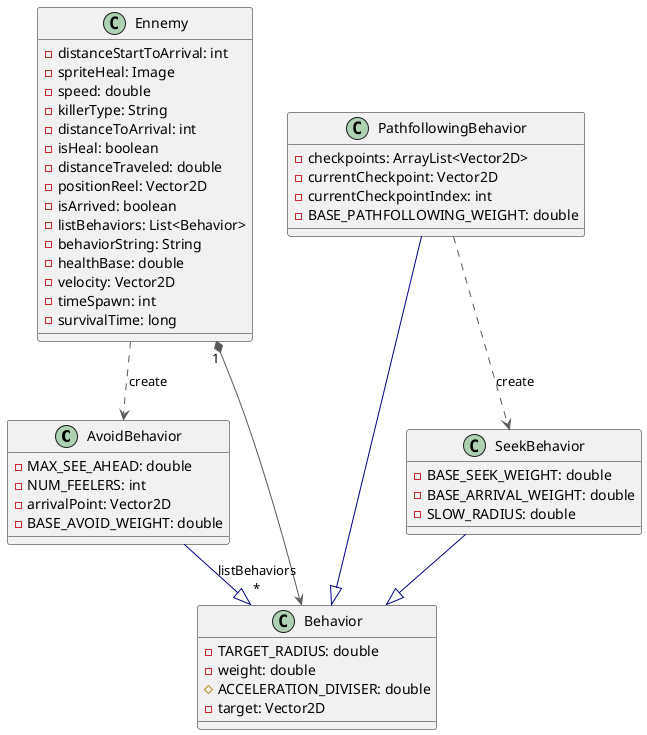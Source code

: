 @startuml


class AvoidBehavior {
  - MAX_SEE_AHEAD: double
  - NUM_FEELERS: int
  - arrivalPoint: Vector2D
  - BASE_AVOID_WEIGHT: double
}
class Behavior {
  - TARGET_RADIUS: double
  - weight: double
  # ACCELERATION_DIVISER: double
  - target: Vector2D
}
class Ennemy {
  - distanceStartToArrival: int
  - spriteHeal: Image
  - speed: double
  - killerType: String
  - distanceToArrival: int
  - isHeal: boolean
  - distanceTraveled: double
  - positionReel: Vector2D
  - isArrived: boolean
  - listBehaviors: List<Behavior>
  - behaviorString: String
  - healthBase: double
  - velocity: Vector2D
  - timeSpawn: int
  - survivalTime: long
}
class PathfollowingBehavior {
  - checkpoints: ArrayList<Vector2D>
  - currentCheckpoint: Vector2D
  - currentCheckpointIndex: int
  - BASE_PATHFOLLOWING_WEIGHT: double
}
class SeekBehavior {
  - BASE_SEEK_WEIGHT: double
  - BASE_ARRIVAL_WEIGHT: double
  - SLOW_RADIUS: double
}

AvoidBehavior          -[#000082,plain]-^  Behavior              
Ennemy                 -[#595959,dashed]->  AvoidBehavior         : "«create»"
Ennemy                "1" *-[#595959,plain]-> "listBehaviors\n*" Behavior              
PathfollowingBehavior  -[#000082,plain]-^  Behavior              
PathfollowingBehavior  -[#595959,dashed]->  SeekBehavior          : "«create»"
SeekBehavior           -[#000082,plain]-^  Behavior              
@enduml
